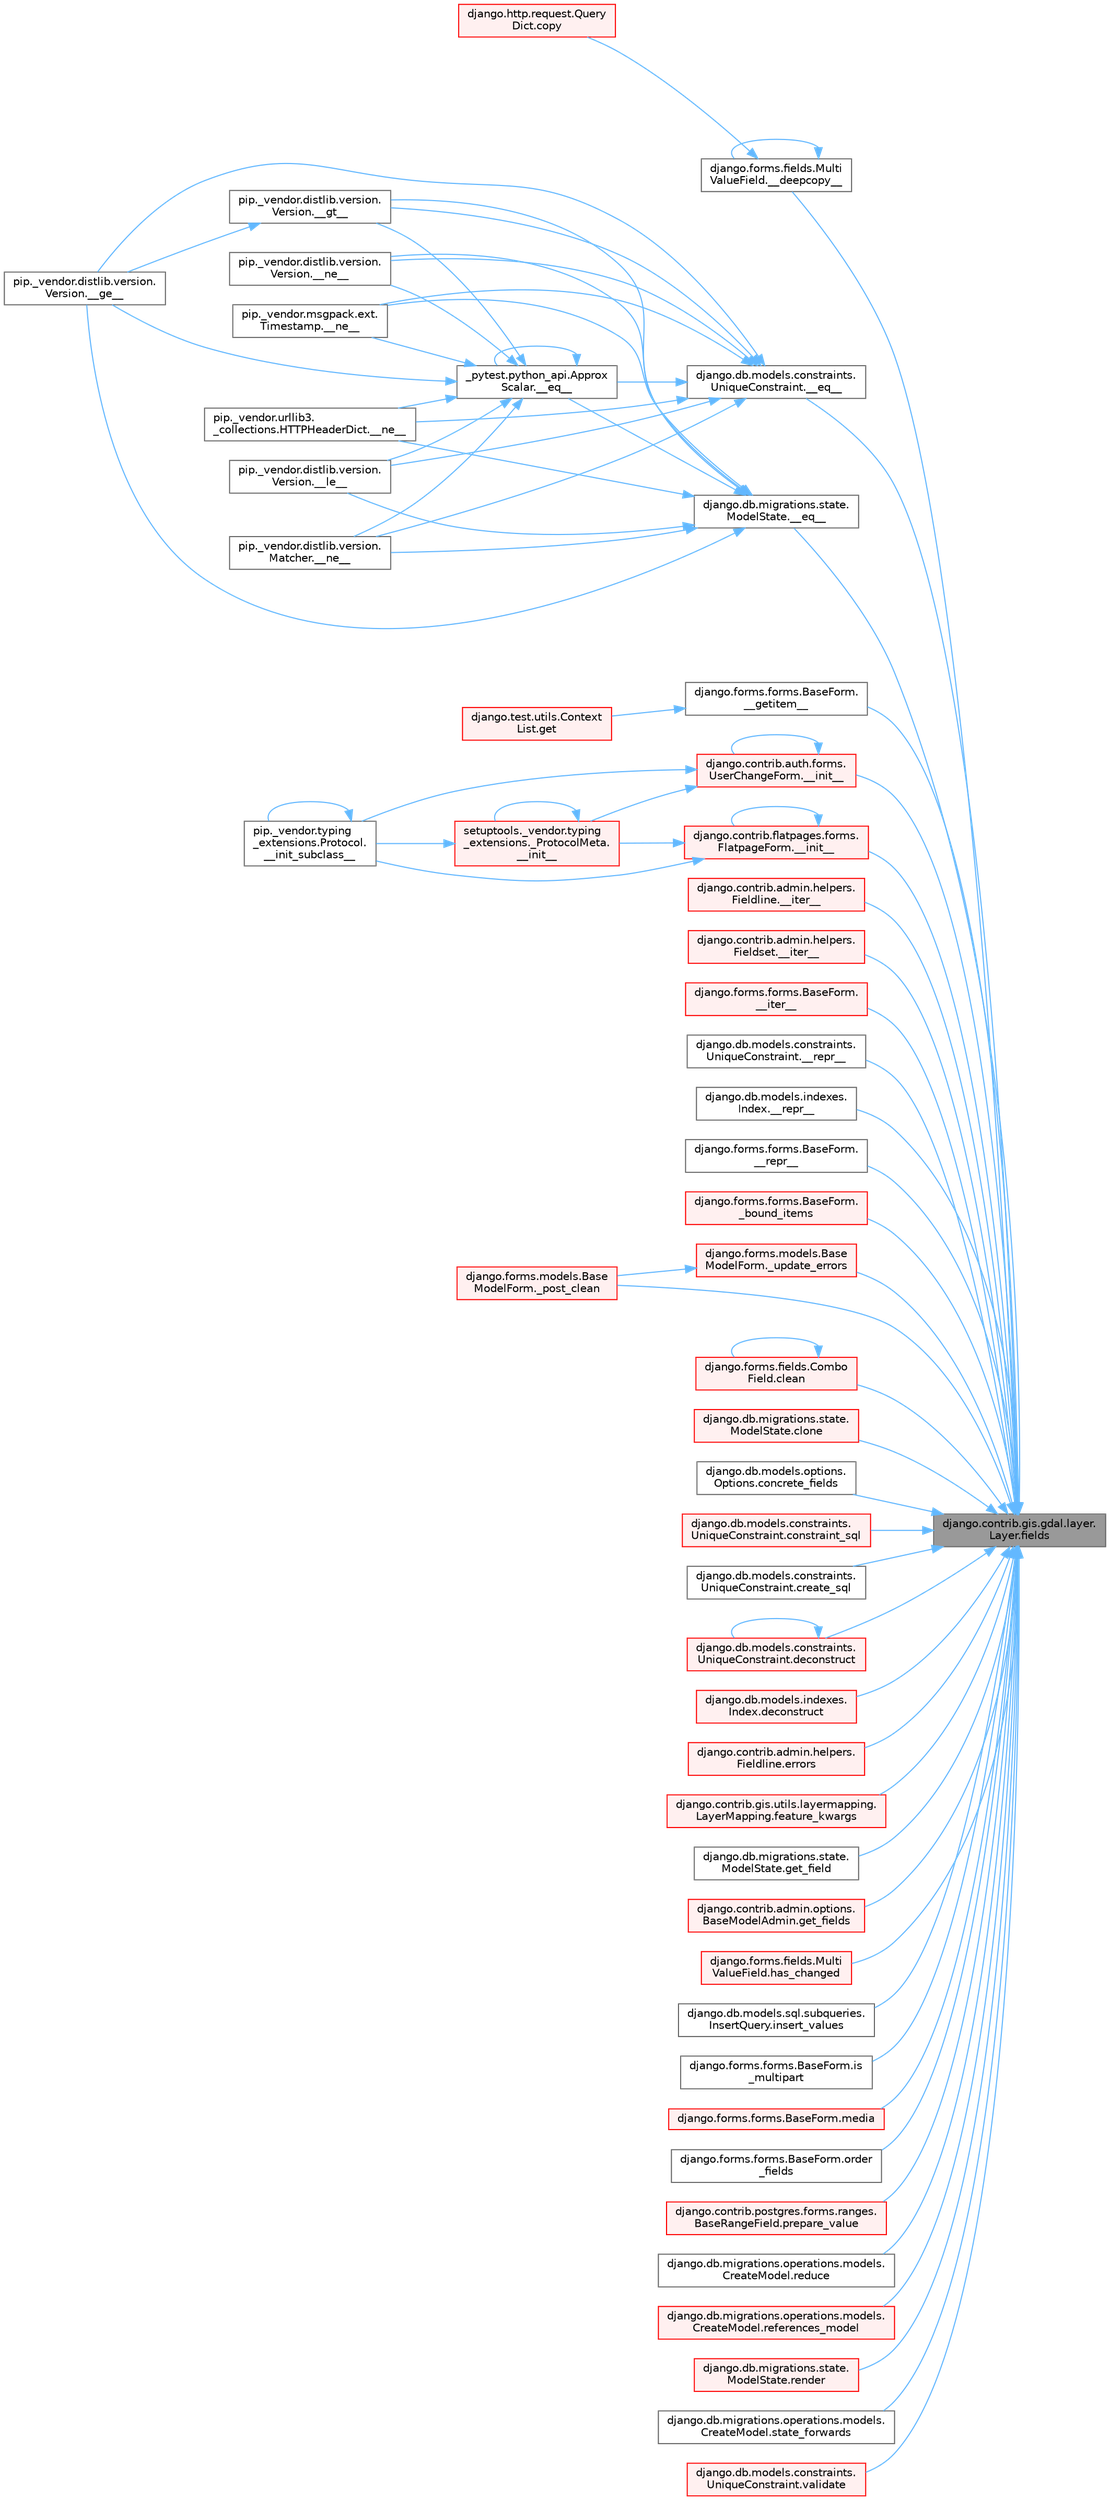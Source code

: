 digraph "django.contrib.gis.gdal.layer.Layer.fields"
{
 // LATEX_PDF_SIZE
  bgcolor="transparent";
  edge [fontname=Helvetica,fontsize=10,labelfontname=Helvetica,labelfontsize=10];
  node [fontname=Helvetica,fontsize=10,shape=box,height=0.2,width=0.4];
  rankdir="RL";
  Node1 [id="Node000001",label="django.contrib.gis.gdal.layer.\lLayer.fields",height=0.2,width=0.4,color="gray40", fillcolor="grey60", style="filled", fontcolor="black",tooltip=" "];
  Node1 -> Node2 [id="edge1_Node000001_Node000002",dir="back",color="steelblue1",style="solid",tooltip=" "];
  Node2 [id="Node000002",label="django.forms.fields.Multi\lValueField.__deepcopy__",height=0.2,width=0.4,color="grey40", fillcolor="white", style="filled",URL="$classdjango_1_1forms_1_1fields_1_1_multi_value_field.html#a4a0b98d1c7eaf929a4c1406db90c9195",tooltip=" "];
  Node2 -> Node2 [id="edge2_Node000002_Node000002",dir="back",color="steelblue1",style="solid",tooltip=" "];
  Node2 -> Node3 [id="edge3_Node000002_Node000003",dir="back",color="steelblue1",style="solid",tooltip=" "];
  Node3 [id="Node000003",label="django.http.request.Query\lDict.copy",height=0.2,width=0.4,color="red", fillcolor="#FFF0F0", style="filled",URL="$classdjango_1_1http_1_1request_1_1_query_dict.html#ada9e4956e62868c5587b9ffde7b358b5",tooltip=" "];
  Node1 -> Node957 [id="edge4_Node000001_Node000957",dir="back",color="steelblue1",style="solid",tooltip=" "];
  Node957 [id="Node000957",label="django.db.migrations.state.\lModelState.__eq__",height=0.2,width=0.4,color="grey40", fillcolor="white", style="filled",URL="$classdjango_1_1db_1_1migrations_1_1state_1_1_model_state.html#ae338faa36574cfa53f86dac5ac80176d",tooltip=" "];
  Node957 -> Node78 [id="edge5_Node000957_Node000078",dir="back",color="steelblue1",style="solid",tooltip=" "];
  Node78 [id="Node000078",label="_pytest.python_api.Approx\lScalar.__eq__",height=0.2,width=0.4,color="grey40", fillcolor="white", style="filled",URL="$class__pytest_1_1python__api_1_1_approx_scalar.html#af4601ee4ca7409927f88c83ebfc3d923",tooltip=" "];
  Node78 -> Node78 [id="edge6_Node000078_Node000078",dir="back",color="steelblue1",style="solid",tooltip=" "];
  Node78 -> Node79 [id="edge7_Node000078_Node000079",dir="back",color="steelblue1",style="solid",tooltip=" "];
  Node79 [id="Node000079",label="pip._vendor.distlib.version.\lVersion.__ge__",height=0.2,width=0.4,color="grey40", fillcolor="white", style="filled",URL="$classpip_1_1__vendor_1_1distlib_1_1version_1_1_version.html#aa6b7b889cebc687ddb5ed9040d01b1ec",tooltip=" "];
  Node78 -> Node80 [id="edge8_Node000078_Node000080",dir="back",color="steelblue1",style="solid",tooltip=" "];
  Node80 [id="Node000080",label="pip._vendor.distlib.version.\lVersion.__gt__",height=0.2,width=0.4,color="grey40", fillcolor="white", style="filled",URL="$classpip_1_1__vendor_1_1distlib_1_1version_1_1_version.html#a51cf0c8da1bb6829173ff6861b10cb5f",tooltip=" "];
  Node80 -> Node79 [id="edge9_Node000080_Node000079",dir="back",color="steelblue1",style="solid",tooltip=" "];
  Node78 -> Node81 [id="edge10_Node000078_Node000081",dir="back",color="steelblue1",style="solid",tooltip=" "];
  Node81 [id="Node000081",label="pip._vendor.distlib.version.\lVersion.__le__",height=0.2,width=0.4,color="grey40", fillcolor="white", style="filled",URL="$classpip_1_1__vendor_1_1distlib_1_1version_1_1_version.html#ae5e2c5d9b76377e286fcf92a382cbb8b",tooltip=" "];
  Node78 -> Node82 [id="edge11_Node000078_Node000082",dir="back",color="steelblue1",style="solid",tooltip=" "];
  Node82 [id="Node000082",label="pip._vendor.distlib.version.\lMatcher.__ne__",height=0.2,width=0.4,color="grey40", fillcolor="white", style="filled",URL="$classpip_1_1__vendor_1_1distlib_1_1version_1_1_matcher.html#a24f8f8a4686bff3018fee5d22f4e02f1",tooltip=" "];
  Node78 -> Node83 [id="edge12_Node000078_Node000083",dir="back",color="steelblue1",style="solid",tooltip=" "];
  Node83 [id="Node000083",label="pip._vendor.distlib.version.\lVersion.__ne__",height=0.2,width=0.4,color="grey40", fillcolor="white", style="filled",URL="$classpip_1_1__vendor_1_1distlib_1_1version_1_1_version.html#aea3cdf6db007318ab1a2e8d144e2a4a1",tooltip=" "];
  Node78 -> Node84 [id="edge13_Node000078_Node000084",dir="back",color="steelblue1",style="solid",tooltip=" "];
  Node84 [id="Node000084",label="pip._vendor.msgpack.ext.\lTimestamp.__ne__",height=0.2,width=0.4,color="grey40", fillcolor="white", style="filled",URL="$classpip_1_1__vendor_1_1msgpack_1_1ext_1_1_timestamp.html#ac38b8cada8075f7a1133b06bc99b2317",tooltip=" "];
  Node78 -> Node85 [id="edge14_Node000078_Node000085",dir="back",color="steelblue1",style="solid",tooltip=" "];
  Node85 [id="Node000085",label="pip._vendor.urllib3.\l_collections.HTTPHeaderDict.__ne__",height=0.2,width=0.4,color="grey40", fillcolor="white", style="filled",URL="$classpip_1_1__vendor_1_1urllib3_1_1__collections_1_1_h_t_t_p_header_dict.html#aa7766a9499d33160a1258e140e35a806",tooltip=" "];
  Node957 -> Node79 [id="edge15_Node000957_Node000079",dir="back",color="steelblue1",style="solid",tooltip=" "];
  Node957 -> Node80 [id="edge16_Node000957_Node000080",dir="back",color="steelblue1",style="solid",tooltip=" "];
  Node957 -> Node81 [id="edge17_Node000957_Node000081",dir="back",color="steelblue1",style="solid",tooltip=" "];
  Node957 -> Node82 [id="edge18_Node000957_Node000082",dir="back",color="steelblue1",style="solid",tooltip=" "];
  Node957 -> Node83 [id="edge19_Node000957_Node000083",dir="back",color="steelblue1",style="solid",tooltip=" "];
  Node957 -> Node84 [id="edge20_Node000957_Node000084",dir="back",color="steelblue1",style="solid",tooltip=" "];
  Node957 -> Node85 [id="edge21_Node000957_Node000085",dir="back",color="steelblue1",style="solid",tooltip=" "];
  Node1 -> Node445 [id="edge22_Node000001_Node000445",dir="back",color="steelblue1",style="solid",tooltip=" "];
  Node445 [id="Node000445",label="django.db.models.constraints.\lUniqueConstraint.__eq__",height=0.2,width=0.4,color="grey40", fillcolor="white", style="filled",URL="$classdjango_1_1db_1_1models_1_1constraints_1_1_unique_constraint.html#a1a877e5c6def4673a480b3fd44e3ad19",tooltip=" "];
  Node445 -> Node78 [id="edge23_Node000445_Node000078",dir="back",color="steelblue1",style="solid",tooltip=" "];
  Node445 -> Node79 [id="edge24_Node000445_Node000079",dir="back",color="steelblue1",style="solid",tooltip=" "];
  Node445 -> Node80 [id="edge25_Node000445_Node000080",dir="back",color="steelblue1",style="solid",tooltip=" "];
  Node445 -> Node81 [id="edge26_Node000445_Node000081",dir="back",color="steelblue1",style="solid",tooltip=" "];
  Node445 -> Node82 [id="edge27_Node000445_Node000082",dir="back",color="steelblue1",style="solid",tooltip=" "];
  Node445 -> Node83 [id="edge28_Node000445_Node000083",dir="back",color="steelblue1",style="solid",tooltip=" "];
  Node445 -> Node84 [id="edge29_Node000445_Node000084",dir="back",color="steelblue1",style="solid",tooltip=" "];
  Node445 -> Node85 [id="edge30_Node000445_Node000085",dir="back",color="steelblue1",style="solid",tooltip=" "];
  Node1 -> Node3180 [id="edge31_Node000001_Node003180",dir="back",color="steelblue1",style="solid",tooltip=" "];
  Node3180 [id="Node003180",label="django.forms.forms.BaseForm.\l__getitem__",height=0.2,width=0.4,color="grey40", fillcolor="white", style="filled",URL="$classdjango_1_1forms_1_1forms_1_1_base_form.html#a6ab2265215f4521871868c6087918c0a",tooltip=" "];
  Node3180 -> Node15 [id="edge32_Node003180_Node000015",dir="back",color="steelblue1",style="solid",tooltip=" "];
  Node15 [id="Node000015",label="django.test.utils.Context\lList.get",height=0.2,width=0.4,color="red", fillcolor="#FFF0F0", style="filled",URL="$classdjango_1_1test_1_1utils_1_1_context_list.html#a1797663a8ac92f44dcb9ad281a896842",tooltip=" "];
  Node1 -> Node3181 [id="edge33_Node000001_Node003181",dir="back",color="steelblue1",style="solid",tooltip=" "];
  Node3181 [id="Node003181",label="django.contrib.auth.forms.\lUserChangeForm.__init__",height=0.2,width=0.4,color="red", fillcolor="#FFF0F0", style="filled",URL="$classdjango_1_1contrib_1_1auth_1_1forms_1_1_user_change_form.html#a537242e789c1c51b6fab265912c093e7",tooltip=" "];
  Node3181 -> Node3181 [id="edge34_Node003181_Node003181",dir="back",color="steelblue1",style="solid",tooltip=" "];
  Node3181 -> Node72 [id="edge35_Node003181_Node000072",dir="back",color="steelblue1",style="solid",tooltip=" "];
  Node72 [id="Node000072",label="setuptools._vendor.typing\l_extensions._ProtocolMeta.\l__init__",height=0.2,width=0.4,color="red", fillcolor="#FFF0F0", style="filled",URL="$classsetuptools_1_1__vendor_1_1typing__extensions_1_1___protocol_meta.html#a7bbaff8ac6d19534b46bca363ee0b43a",tooltip=" "];
  Node72 -> Node72 [id="edge36_Node000072_Node000072",dir="back",color="steelblue1",style="solid",tooltip=" "];
  Node72 -> Node73 [id="edge37_Node000072_Node000073",dir="back",color="steelblue1",style="solid",tooltip=" "];
  Node73 [id="Node000073",label="pip._vendor.typing\l_extensions.Protocol.\l__init_subclass__",height=0.2,width=0.4,color="grey40", fillcolor="white", style="filled",URL="$classpip_1_1__vendor_1_1typing__extensions_1_1_protocol.html#a2916efc86cebb8aba6deb7fd30b33988",tooltip=" "];
  Node73 -> Node73 [id="edge38_Node000073_Node000073",dir="back",color="steelblue1",style="solid",tooltip=" "];
  Node3181 -> Node73 [id="edge39_Node003181_Node000073",dir="back",color="steelblue1",style="solid",tooltip=" "];
  Node1 -> Node3182 [id="edge40_Node000001_Node003182",dir="back",color="steelblue1",style="solid",tooltip=" "];
  Node3182 [id="Node003182",label="django.contrib.flatpages.forms.\lFlatpageForm.__init__",height=0.2,width=0.4,color="red", fillcolor="#FFF0F0", style="filled",URL="$classdjango_1_1contrib_1_1flatpages_1_1forms_1_1_flatpage_form.html#a03940756fd7b38d789056a2e198344cf",tooltip=" "];
  Node3182 -> Node3182 [id="edge41_Node003182_Node003182",dir="back",color="steelblue1",style="solid",tooltip=" "];
  Node3182 -> Node72 [id="edge42_Node003182_Node000072",dir="back",color="steelblue1",style="solid",tooltip=" "];
  Node3182 -> Node73 [id="edge43_Node003182_Node000073",dir="back",color="steelblue1",style="solid",tooltip=" "];
  Node1 -> Node3183 [id="edge44_Node000001_Node003183",dir="back",color="steelblue1",style="solid",tooltip=" "];
  Node3183 [id="Node003183",label="django.contrib.admin.helpers.\lFieldline.__iter__",height=0.2,width=0.4,color="red", fillcolor="#FFF0F0", style="filled",URL="$classdjango_1_1contrib_1_1admin_1_1helpers_1_1_fieldline.html#aa5b83ac2979da848a3a5263fb6ee7ffa",tooltip=" "];
  Node1 -> Node3184 [id="edge45_Node000001_Node003184",dir="back",color="steelblue1",style="solid",tooltip=" "];
  Node3184 [id="Node003184",label="django.contrib.admin.helpers.\lFieldset.__iter__",height=0.2,width=0.4,color="red", fillcolor="#FFF0F0", style="filled",URL="$classdjango_1_1contrib_1_1admin_1_1helpers_1_1_fieldset.html#a103e536fa6514e6cbf4d362eaa76c8ac",tooltip=" "];
  Node1 -> Node3185 [id="edge46_Node000001_Node003185",dir="back",color="steelblue1",style="solid",tooltip=" "];
  Node3185 [id="Node003185",label="django.forms.forms.BaseForm.\l__iter__",height=0.2,width=0.4,color="red", fillcolor="#FFF0F0", style="filled",URL="$classdjango_1_1forms_1_1forms_1_1_base_form.html#a81c2551012184641d2f91a476c825967",tooltip=" "];
  Node1 -> Node447 [id="edge47_Node000001_Node000447",dir="back",color="steelblue1",style="solid",tooltip=" "];
  Node447 [id="Node000447",label="django.db.models.constraints.\lUniqueConstraint.__repr__",height=0.2,width=0.4,color="grey40", fillcolor="white", style="filled",URL="$classdjango_1_1db_1_1models_1_1constraints_1_1_unique_constraint.html#a182454ed288d36d2033f34e2442e63b6",tooltip=" "];
  Node1 -> Node448 [id="edge48_Node000001_Node000448",dir="back",color="steelblue1",style="solid",tooltip=" "];
  Node448 [id="Node000448",label="django.db.models.indexes.\lIndex.__repr__",height=0.2,width=0.4,color="grey40", fillcolor="white", style="filled",URL="$classdjango_1_1db_1_1models_1_1indexes_1_1_index.html#a491779817a13ed7b81a3fa01cb34b2c6",tooltip=" "];
  Node1 -> Node3186 [id="edge49_Node000001_Node003186",dir="back",color="steelblue1",style="solid",tooltip=" "];
  Node3186 [id="Node003186",label="django.forms.forms.BaseForm.\l__repr__",height=0.2,width=0.4,color="grey40", fillcolor="white", style="filled",URL="$classdjango_1_1forms_1_1forms_1_1_base_form.html#a1b6f27b24acfb1ff29323228a1d3ae7a",tooltip=" "];
  Node1 -> Node3187 [id="edge50_Node000001_Node003187",dir="back",color="steelblue1",style="solid",tooltip=" "];
  Node3187 [id="Node003187",label="django.forms.forms.BaseForm.\l_bound_items",height=0.2,width=0.4,color="red", fillcolor="#FFF0F0", style="filled",URL="$classdjango_1_1forms_1_1forms_1_1_base_form.html#a688934dfe5db00876f776b92ed8d84d8",tooltip=" "];
  Node1 -> Node120 [id="edge51_Node000001_Node000120",dir="back",color="steelblue1",style="solid",tooltip=" "];
  Node120 [id="Node000120",label="django.forms.models.Base\lModelForm._post_clean",height=0.2,width=0.4,color="red", fillcolor="#FFF0F0", style="filled",URL="$classdjango_1_1forms_1_1models_1_1_base_model_form.html#a83e1c0ea3ba97f3a496d07955d1bf124",tooltip=" "];
  Node1 -> Node3189 [id="edge52_Node000001_Node003189",dir="back",color="steelblue1",style="solid",tooltip=" "];
  Node3189 [id="Node003189",label="django.forms.models.Base\lModelForm._update_errors",height=0.2,width=0.4,color="red", fillcolor="#FFF0F0", style="filled",URL="$classdjango_1_1forms_1_1models_1_1_base_model_form.html#a75de5a1b3fc58d5f16f7f85f2ef82ab0",tooltip=" "];
  Node3189 -> Node120 [id="edge53_Node003189_Node000120",dir="back",color="steelblue1",style="solid",tooltip=" "];
  Node1 -> Node3191 [id="edge54_Node000001_Node003191",dir="back",color="steelblue1",style="solid",tooltip=" "];
  Node3191 [id="Node003191",label="django.forms.fields.Combo\lField.clean",height=0.2,width=0.4,color="red", fillcolor="#FFF0F0", style="filled",URL="$classdjango_1_1forms_1_1fields_1_1_combo_field.html#aaffcccde28ec97a13aa4205495a394f2",tooltip=" "];
  Node3191 -> Node3191 [id="edge55_Node003191_Node003191",dir="back",color="steelblue1",style="solid",tooltip=" "];
  Node1 -> Node1383 [id="edge56_Node000001_Node001383",dir="back",color="steelblue1",style="solid",tooltip=" "];
  Node1383 [id="Node001383",label="django.db.migrations.state.\lModelState.clone",height=0.2,width=0.4,color="red", fillcolor="#FFF0F0", style="filled",URL="$classdjango_1_1db_1_1migrations_1_1state_1_1_model_state.html#a8c95c79710929be2c1fe723bb3f50d43",tooltip=" "];
  Node1 -> Node3192 [id="edge57_Node000001_Node003192",dir="back",color="steelblue1",style="solid",tooltip=" "];
  Node3192 [id="Node003192",label="django.db.models.options.\lOptions.concrete_fields",height=0.2,width=0.4,color="grey40", fillcolor="white", style="filled",URL="$classdjango_1_1db_1_1models_1_1options_1_1_options.html#a1fd2eda6e6d6881e4073f0273d8d1cb4",tooltip=" "];
  Node1 -> Node454 [id="edge58_Node000001_Node000454",dir="back",color="steelblue1",style="solid",tooltip=" "];
  Node454 [id="Node000454",label="django.db.models.constraints.\lUniqueConstraint.constraint_sql",height=0.2,width=0.4,color="red", fillcolor="#FFF0F0", style="filled",URL="$classdjango_1_1db_1_1models_1_1constraints_1_1_unique_constraint.html#ad8e91d3d3fb576b5000de9908877754d",tooltip=" "];
  Node1 -> Node455 [id="edge59_Node000001_Node000455",dir="back",color="steelblue1",style="solid",tooltip=" "];
  Node455 [id="Node000455",label="django.db.models.constraints.\lUniqueConstraint.create_sql",height=0.2,width=0.4,color="grey40", fillcolor="white", style="filled",URL="$classdjango_1_1db_1_1models_1_1constraints_1_1_unique_constraint.html#ad0cc45d12329073fac8ae7b419a34cae",tooltip=" "];
  Node1 -> Node694 [id="edge60_Node000001_Node000694",dir="back",color="steelblue1",style="solid",tooltip=" "];
  Node694 [id="Node000694",label="django.db.models.constraints.\lUniqueConstraint.deconstruct",height=0.2,width=0.4,color="red", fillcolor="#FFF0F0", style="filled",URL="$classdjango_1_1db_1_1models_1_1constraints_1_1_unique_constraint.html#a79dd632a14039b180b2b909fefcfce70",tooltip=" "];
  Node694 -> Node694 [id="edge61_Node000694_Node000694",dir="back",color="steelblue1",style="solid",tooltip=" "];
  Node1 -> Node708 [id="edge62_Node000001_Node000708",dir="back",color="steelblue1",style="solid",tooltip=" "];
  Node708 [id="Node000708",label="django.db.models.indexes.\lIndex.deconstruct",height=0.2,width=0.4,color="red", fillcolor="#FFF0F0", style="filled",URL="$classdjango_1_1db_1_1models_1_1indexes_1_1_index.html#ad28ee8ce2b1da28df32f78ea1c2d9741",tooltip=" "];
  Node1 -> Node3193 [id="edge63_Node000001_Node003193",dir="back",color="steelblue1",style="solid",tooltip=" "];
  Node3193 [id="Node003193",label="django.contrib.admin.helpers.\lFieldline.errors",height=0.2,width=0.4,color="red", fillcolor="#FFF0F0", style="filled",URL="$classdjango_1_1contrib_1_1admin_1_1helpers_1_1_fieldline.html#ac0094313ce4b91212414f914a381499d",tooltip=" "];
  Node1 -> Node702 [id="edge64_Node000001_Node000702",dir="back",color="steelblue1",style="solid",tooltip=" "];
  Node702 [id="Node000702",label="django.contrib.gis.utils.layermapping.\lLayerMapping.feature_kwargs",height=0.2,width=0.4,color="red", fillcolor="#FFF0F0", style="filled",URL="$classdjango_1_1contrib_1_1gis_1_1utils_1_1layermapping_1_1_layer_mapping.html#a2e4aa507355c0e3b3da72dde9a9284b0",tooltip=" "];
  Node1 -> Node1457 [id="edge65_Node000001_Node001457",dir="back",color="steelblue1",style="solid",tooltip=" "];
  Node1457 [id="Node001457",label="django.db.migrations.state.\lModelState.get_field",height=0.2,width=0.4,color="grey40", fillcolor="white", style="filled",URL="$classdjango_1_1db_1_1migrations_1_1state_1_1_model_state.html#af21121f3674d8365918c90e93123a54a",tooltip=" "];
  Node1 -> Node1879 [id="edge66_Node000001_Node001879",dir="back",color="steelblue1",style="solid",tooltip=" "];
  Node1879 [id="Node001879",label="django.contrib.admin.options.\lBaseModelAdmin.get_fields",height=0.2,width=0.4,color="red", fillcolor="#FFF0F0", style="filled",URL="$classdjango_1_1contrib_1_1admin_1_1options_1_1_base_model_admin.html#afaa9b382fea65a4ff01bd97c33fe0c2c",tooltip=" "];
  Node1 -> Node3070 [id="edge67_Node000001_Node003070",dir="back",color="steelblue1",style="solid",tooltip=" "];
  Node3070 [id="Node003070",label="django.forms.fields.Multi\lValueField.has_changed",height=0.2,width=0.4,color="red", fillcolor="#FFF0F0", style="filled",URL="$classdjango_1_1forms_1_1fields_1_1_multi_value_field.html#a76f87a9e746141a6981960d99e04e6b3",tooltip=" "];
  Node1 -> Node3194 [id="edge68_Node000001_Node003194",dir="back",color="steelblue1",style="solid",tooltip=" "];
  Node3194 [id="Node003194",label="django.db.models.sql.subqueries.\lInsertQuery.insert_values",height=0.2,width=0.4,color="grey40", fillcolor="white", style="filled",URL="$classdjango_1_1db_1_1models_1_1sql_1_1subqueries_1_1_insert_query.html#ac11bbd0acedb83a5cd9812c2e05489ba",tooltip=" "];
  Node1 -> Node3195 [id="edge69_Node000001_Node003195",dir="back",color="steelblue1",style="solid",tooltip=" "];
  Node3195 [id="Node003195",label="django.forms.forms.BaseForm.is\l_multipart",height=0.2,width=0.4,color="grey40", fillcolor="white", style="filled",URL="$classdjango_1_1forms_1_1forms_1_1_base_form.html#aa2e60c80f27b8df9d98aaef1c4ad4ad3",tooltip=" "];
  Node1 -> Node3196 [id="edge70_Node000001_Node003196",dir="back",color="steelblue1",style="solid",tooltip=" "];
  Node3196 [id="Node003196",label="django.forms.forms.BaseForm.media",height=0.2,width=0.4,color="red", fillcolor="#FFF0F0", style="filled",URL="$classdjango_1_1forms_1_1forms_1_1_base_form.html#a727fc1f6bb2f5b56c9ca4b9a7c809753",tooltip=" "];
  Node1 -> Node3197 [id="edge71_Node000001_Node003197",dir="back",color="steelblue1",style="solid",tooltip=" "];
  Node3197 [id="Node003197",label="django.forms.forms.BaseForm.order\l_fields",height=0.2,width=0.4,color="grey40", fillcolor="white", style="filled",URL="$classdjango_1_1forms_1_1forms_1_1_base_form.html#a594951d42049f003abb79ffa48c9e1c1",tooltip=" "];
  Node1 -> Node3198 [id="edge72_Node000001_Node003198",dir="back",color="steelblue1",style="solid",tooltip=" "];
  Node3198 [id="Node003198",label="django.contrib.postgres.forms.ranges.\lBaseRangeField.prepare_value",height=0.2,width=0.4,color="red", fillcolor="#FFF0F0", style="filled",URL="$classdjango_1_1contrib_1_1postgres_1_1forms_1_1ranges_1_1_base_range_field.html#a75c1d2b90673f73a6b8128569ef284a0",tooltip=" "];
  Node1 -> Node1477 [id="edge73_Node000001_Node001477",dir="back",color="steelblue1",style="solid",tooltip=" "];
  Node1477 [id="Node001477",label="django.db.migrations.operations.models.\lCreateModel.reduce",height=0.2,width=0.4,color="grey40", fillcolor="white", style="filled",URL="$classdjango_1_1db_1_1migrations_1_1operations_1_1models_1_1_create_model.html#ac51ea915099a1341c10910f46b685309",tooltip=" "];
  Node1 -> Node2076 [id="edge74_Node000001_Node002076",dir="back",color="steelblue1",style="solid",tooltip=" "];
  Node2076 [id="Node002076",label="django.db.migrations.operations.models.\lCreateModel.references_model",height=0.2,width=0.4,color="red", fillcolor="#FFF0F0", style="filled",URL="$classdjango_1_1db_1_1migrations_1_1operations_1_1models_1_1_create_model.html#ab5bfedbb6b71da3462502ab109401bd0",tooltip=" "];
  Node1 -> Node1478 [id="edge75_Node000001_Node001478",dir="back",color="steelblue1",style="solid",tooltip=" "];
  Node1478 [id="Node001478",label="django.db.migrations.state.\lModelState.render",height=0.2,width=0.4,color="red", fillcolor="#FFF0F0", style="filled",URL="$classdjango_1_1db_1_1migrations_1_1state_1_1_model_state.html#abcfccbe8ebf6564386ec6908b6bc3178",tooltip=" "];
  Node1 -> Node1481 [id="edge76_Node000001_Node001481",dir="back",color="steelblue1",style="solid",tooltip=" "];
  Node1481 [id="Node001481",label="django.db.migrations.operations.models.\lCreateModel.state_forwards",height=0.2,width=0.4,color="grey40", fillcolor="white", style="filled",URL="$classdjango_1_1db_1_1migrations_1_1operations_1_1models_1_1_create_model.html#a3d014a7e28652503662755e558b66ba9",tooltip=" "];
  Node1 -> Node1859 [id="edge77_Node000001_Node001859",dir="back",color="steelblue1",style="solid",tooltip=" "];
  Node1859 [id="Node001859",label="django.db.models.constraints.\lUniqueConstraint.validate",height=0.2,width=0.4,color="red", fillcolor="#FFF0F0", style="filled",URL="$classdjango_1_1db_1_1models_1_1constraints_1_1_unique_constraint.html#a7a56603716be4edc47968b95e544f6ce",tooltip=" "];
}
